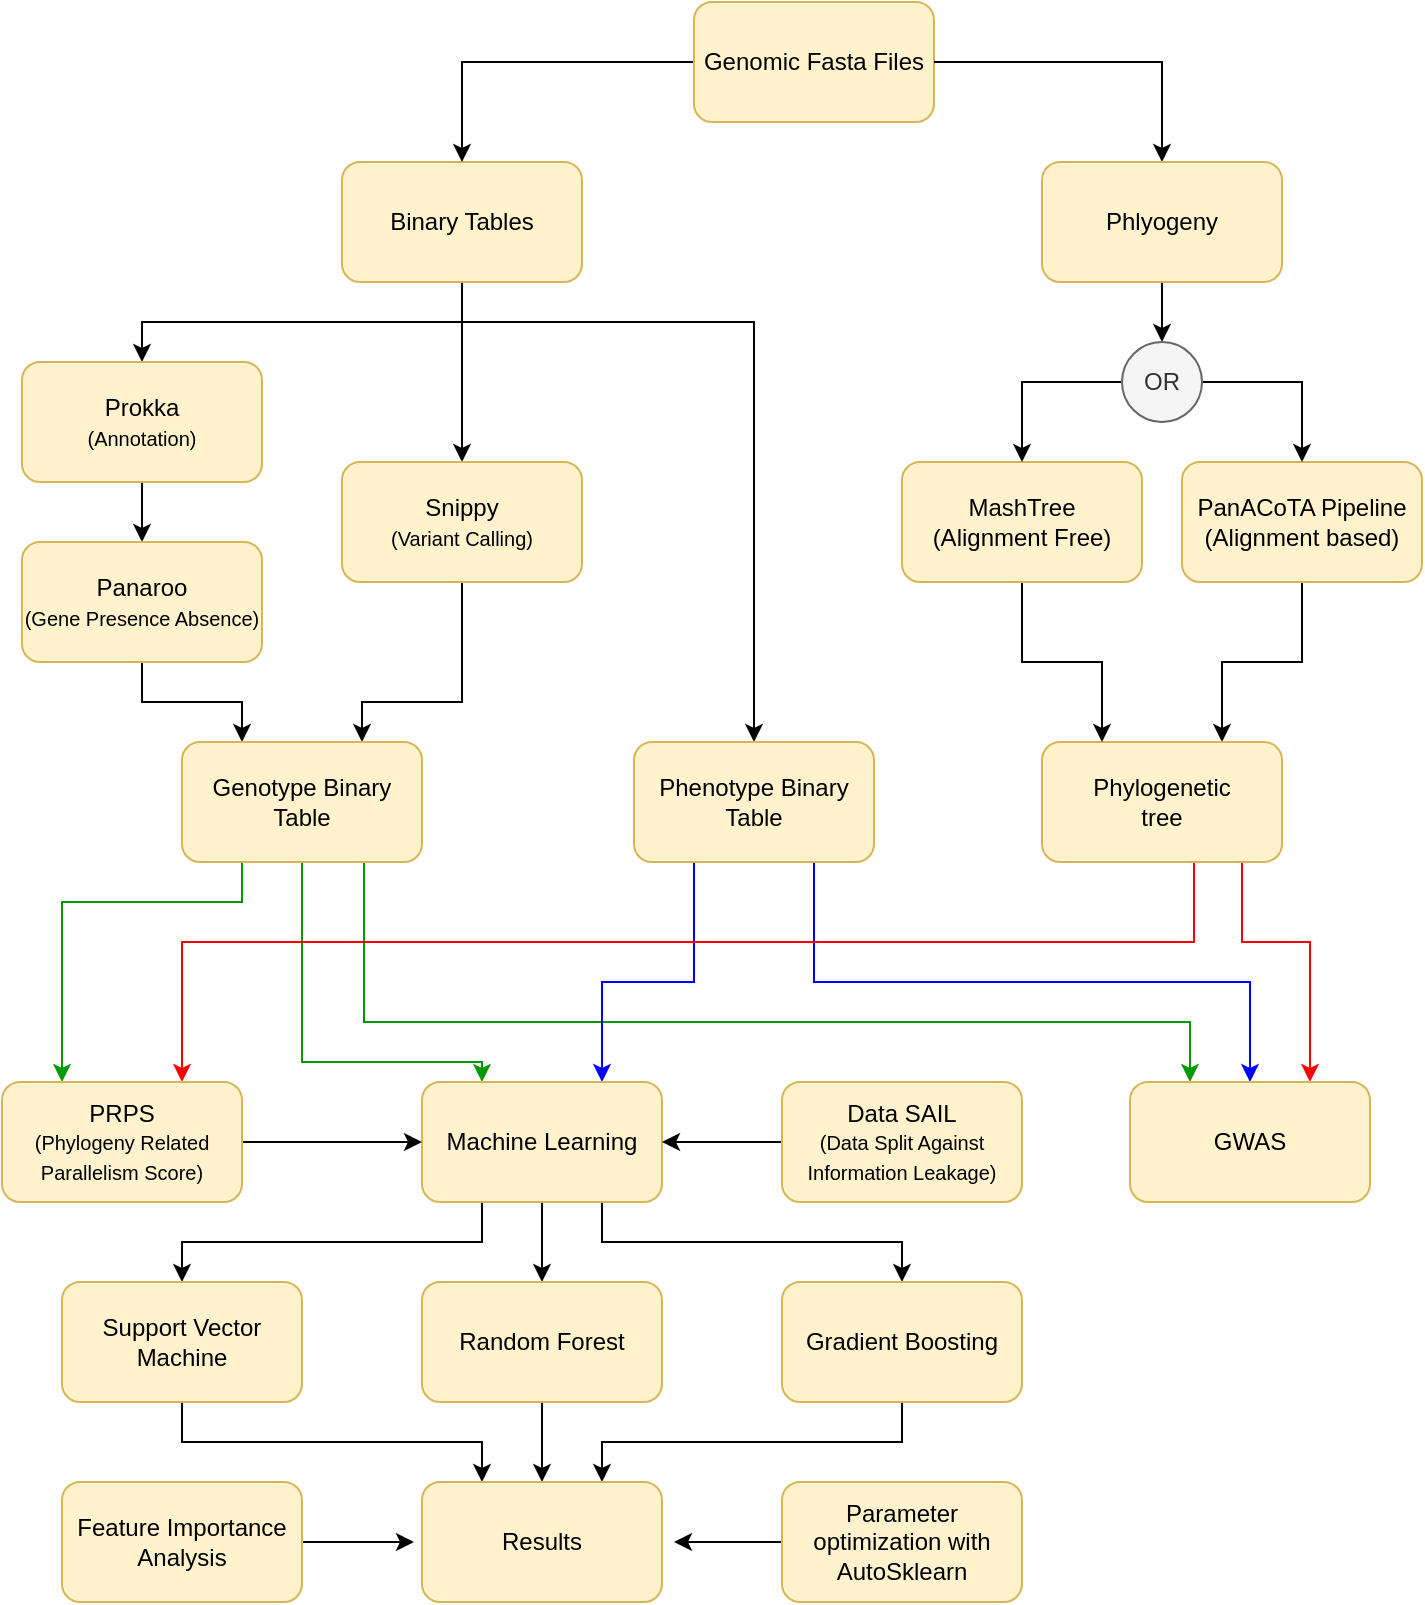 <mxfile version="24.3.0" type="device">
  <diagram name="Page-1" id="MbhGSACNb4gu_uGpFhin">
    <mxGraphModel dx="2074" dy="1179" grid="1" gridSize="10" guides="1" tooltips="1" connect="1" arrows="1" fold="1" page="1" pageScale="1" pageWidth="827" pageHeight="1169" background="none" math="0" shadow="0">
      <root>
        <mxCell id="0" />
        <mxCell id="1" parent="0" />
        <mxCell id="acNoMvWJMsMCijYzbIam-12" style="edgeStyle=orthogonalEdgeStyle;rounded=0;orthogonalLoop=1;jettySize=auto;html=1;exitX=0.5;exitY=1;exitDx=0;exitDy=0;entryX=0.5;entryY=0;entryDx=0;entryDy=0;" parent="1" source="acNoMvWJMsMCijYzbIam-1" target="acNoMvWJMsMCijYzbIam-8" edge="1">
          <mxGeometry relative="1" as="geometry">
            <Array as="points">
              <mxPoint x="289" y="180" />
              <mxPoint x="289" y="180" />
            </Array>
          </mxGeometry>
        </mxCell>
        <mxCell id="acNoMvWJMsMCijYzbIam-13" style="edgeStyle=orthogonalEdgeStyle;rounded=0;orthogonalLoop=1;jettySize=auto;html=1;exitX=0.5;exitY=1;exitDx=0;exitDy=0;entryX=0.5;entryY=0;entryDx=0;entryDy=0;strokeColor=#000000;" parent="1" source="acNoMvWJMsMCijYzbIam-1" target="acNoMvWJMsMCijYzbIam-2" edge="1">
          <mxGeometry relative="1" as="geometry" />
        </mxCell>
        <mxCell id="acNoMvWJMsMCijYzbIam-24" style="edgeStyle=orthogonalEdgeStyle;rounded=0;orthogonalLoop=1;jettySize=auto;html=1;exitX=0.5;exitY=1;exitDx=0;exitDy=0;entryX=0.5;entryY=0;entryDx=0;entryDy=0;" parent="1" source="acNoMvWJMsMCijYzbIam-1" target="acNoMvWJMsMCijYzbIam-25" edge="1">
          <mxGeometry relative="1" as="geometry">
            <mxPoint x="449" y="220" as="targetPoint" />
            <Array as="points">
              <mxPoint x="289" y="200" />
              <mxPoint x="435" y="200" />
            </Array>
          </mxGeometry>
        </mxCell>
        <mxCell id="acNoMvWJMsMCijYzbIam-1" value="Binary Tables" style="rounded=1;whiteSpace=wrap;html=1;fillColor=#fff2cc;strokeColor=#d6b656;" parent="1" vertex="1">
          <mxGeometry x="229" y="120" width="120" height="60" as="geometry" />
        </mxCell>
        <mxCell id="acNoMvWJMsMCijYzbIam-22" style="edgeStyle=orthogonalEdgeStyle;rounded=0;orthogonalLoop=1;jettySize=auto;html=1;exitX=0.5;exitY=1;exitDx=0;exitDy=0;entryX=0.5;entryY=0;entryDx=0;entryDy=0;" parent="1" source="acNoMvWJMsMCijYzbIam-2" target="acNoMvWJMsMCijYzbIam-10" edge="1">
          <mxGeometry relative="1" as="geometry" />
        </mxCell>
        <mxCell id="acNoMvWJMsMCijYzbIam-2" value="Prokka&lt;br&gt;&lt;font style=&quot;font-size: 10px;&quot;&gt;(Annotation)&lt;/font&gt;" style="whiteSpace=wrap;html=1;rounded=1;fillColor=#fff2cc;strokeColor=#d6b656;" parent="1" vertex="1">
          <mxGeometry x="69" y="220" width="120" height="60" as="geometry" />
        </mxCell>
        <mxCell id="0gsvJsnFjAPhSoMY4tv9-27" style="edgeStyle=orthogonalEdgeStyle;rounded=0;orthogonalLoop=1;jettySize=auto;html=1;exitX=0.5;exitY=1;exitDx=0;exitDy=0;entryX=0.75;entryY=0;entryDx=0;entryDy=0;" parent="1" source="acNoMvWJMsMCijYzbIam-8" target="acNoMvWJMsMCijYzbIam-19" edge="1">
          <mxGeometry relative="1" as="geometry">
            <Array as="points">
              <mxPoint x="289" y="390" />
              <mxPoint x="239" y="390" />
            </Array>
          </mxGeometry>
        </mxCell>
        <mxCell id="acNoMvWJMsMCijYzbIam-8" value="Snippy&lt;br&gt;&lt;font style=&quot;font-size: 10px;&quot;&gt;(Variant Calling)&lt;/font&gt;" style="rounded=1;whiteSpace=wrap;html=1;fillColor=#fff2cc;strokeColor=#d6b656;" parent="1" vertex="1">
          <mxGeometry x="229" y="270" width="120" height="60" as="geometry" />
        </mxCell>
        <mxCell id="acNoMvWJMsMCijYzbIam-23" style="edgeStyle=orthogonalEdgeStyle;rounded=0;orthogonalLoop=1;jettySize=auto;html=1;exitX=0.5;exitY=1;exitDx=0;exitDy=0;entryX=0.25;entryY=0;entryDx=0;entryDy=0;" parent="1" source="acNoMvWJMsMCijYzbIam-10" target="acNoMvWJMsMCijYzbIam-19" edge="1">
          <mxGeometry relative="1" as="geometry" />
        </mxCell>
        <mxCell id="acNoMvWJMsMCijYzbIam-10" value="Panaroo&lt;br&gt;&lt;font style=&quot;font-size: 10px;&quot;&gt;(Gene Presence Absence)&lt;/font&gt;" style="whiteSpace=wrap;html=1;rounded=1;fillColor=#fff2cc;strokeColor=#d6b656;" parent="1" vertex="1">
          <mxGeometry x="69" y="310" width="120" height="60" as="geometry" />
        </mxCell>
        <mxCell id="EttusDQc6cs6hr2crV58-27" style="edgeStyle=orthogonalEdgeStyle;rounded=0;orthogonalLoop=1;jettySize=auto;html=1;exitX=0.75;exitY=1;exitDx=0;exitDy=0;strokeColor=#009900;entryX=0.25;entryY=0;entryDx=0;entryDy=0;" parent="1" source="acNoMvWJMsMCijYzbIam-19" target="EttusDQc6cs6hr2crV58-15" edge="1">
          <mxGeometry relative="1" as="geometry">
            <Array as="points">
              <mxPoint x="240" y="470" />
              <mxPoint x="240" y="550" />
              <mxPoint x="653" y="550" />
            </Array>
          </mxGeometry>
        </mxCell>
        <mxCell id="EttusDQc6cs6hr2crV58-38" style="edgeStyle=orthogonalEdgeStyle;rounded=0;orthogonalLoop=1;jettySize=auto;html=1;exitX=0.5;exitY=1;exitDx=0;exitDy=0;entryX=0.25;entryY=0;entryDx=0;entryDy=0;strokeColor=#009900;" parent="1" source="acNoMvWJMsMCijYzbIam-19" target="EttusDQc6cs6hr2crV58-21" edge="1">
          <mxGeometry relative="1" as="geometry">
            <Array as="points">
              <mxPoint x="209" y="570" />
              <mxPoint x="299" y="570" />
            </Array>
          </mxGeometry>
        </mxCell>
        <mxCell id="EttusDQc6cs6hr2crV58-49" style="edgeStyle=orthogonalEdgeStyle;rounded=0;orthogonalLoop=1;jettySize=auto;html=1;exitX=0.25;exitY=1;exitDx=0;exitDy=0;entryX=0.25;entryY=0;entryDx=0;entryDy=0;strokeColor=#009900;" parent="1" source="acNoMvWJMsMCijYzbIam-19" target="EttusDQc6cs6hr2crV58-48" edge="1">
          <mxGeometry relative="1" as="geometry">
            <Array as="points">
              <mxPoint x="179" y="490" />
              <mxPoint x="89" y="490" />
            </Array>
          </mxGeometry>
        </mxCell>
        <mxCell id="acNoMvWJMsMCijYzbIam-19" value="Genotype Binary Table" style="whiteSpace=wrap;html=1;rounded=1;fillColor=#fff2cc;strokeColor=#d6b656;" parent="1" vertex="1">
          <mxGeometry x="149" y="410" width="120" height="60" as="geometry" />
        </mxCell>
        <mxCell id="EttusDQc6cs6hr2crV58-35" style="edgeStyle=orthogonalEdgeStyle;rounded=0;orthogonalLoop=1;jettySize=auto;html=1;exitX=0.75;exitY=1;exitDx=0;exitDy=0;entryX=0.5;entryY=0;entryDx=0;entryDy=0;strokeColor=#0000FF;" parent="1" source="acNoMvWJMsMCijYzbIam-25" target="EttusDQc6cs6hr2crV58-15" edge="1">
          <mxGeometry relative="1" as="geometry">
            <Array as="points">
              <mxPoint x="465" y="530" />
              <mxPoint x="683" y="530" />
            </Array>
          </mxGeometry>
        </mxCell>
        <mxCell id="0gsvJsnFjAPhSoMY4tv9-26" style="edgeStyle=orthogonalEdgeStyle;rounded=0;orthogonalLoop=1;jettySize=auto;html=1;exitX=0.25;exitY=1;exitDx=0;exitDy=0;entryX=0.75;entryY=0;entryDx=0;entryDy=0;strokeColor=#0000FF;" parent="1" source="acNoMvWJMsMCijYzbIam-25" target="EttusDQc6cs6hr2crV58-21" edge="1">
          <mxGeometry relative="1" as="geometry">
            <Array as="points">
              <mxPoint x="405" y="530" />
              <mxPoint x="359" y="530" />
            </Array>
          </mxGeometry>
        </mxCell>
        <mxCell id="acNoMvWJMsMCijYzbIam-25" value="Phenotype Binary Table" style="whiteSpace=wrap;html=1;rounded=1;fillColor=#fff2cc;strokeColor=#d6b656;" parent="1" vertex="1">
          <mxGeometry x="375" y="410" width="120" height="60" as="geometry" />
        </mxCell>
        <mxCell id="vNha-Eq_Q3oSWXkCEYLv-6" style="edgeStyle=orthogonalEdgeStyle;rounded=0;orthogonalLoop=1;jettySize=auto;html=1;exitX=0.5;exitY=1;exitDx=0;exitDy=0;entryX=0.75;entryY=0;entryDx=0;entryDy=0;" parent="1" source="EttusDQc6cs6hr2crV58-1" target="EttusDQc6cs6hr2crV58-11" edge="1">
          <mxGeometry relative="1" as="geometry" />
        </mxCell>
        <mxCell id="EttusDQc6cs6hr2crV58-1" value="PanACoTA Pipeline&lt;br&gt;(Alignment based)" style="rounded=1;whiteSpace=wrap;html=1;fillColor=#fff2cc;strokeColor=#d6b656;" parent="1" vertex="1">
          <mxGeometry x="649" y="270" width="120" height="60" as="geometry" />
        </mxCell>
        <mxCell id="EttusDQc6cs6hr2crV58-28" style="edgeStyle=orthogonalEdgeStyle;rounded=0;orthogonalLoop=1;jettySize=auto;html=1;exitX=0.75;exitY=1;exitDx=0;exitDy=0;entryX=0.75;entryY=0;entryDx=0;entryDy=0;strokeColor=#FF0000;" parent="1" source="EttusDQc6cs6hr2crV58-11" target="EttusDQc6cs6hr2crV58-15" edge="1">
          <mxGeometry relative="1" as="geometry">
            <Array as="points">
              <mxPoint x="679" y="470" />
              <mxPoint x="679" y="510" />
              <mxPoint x="713" y="510" />
            </Array>
          </mxGeometry>
        </mxCell>
        <mxCell id="EttusDQc6cs6hr2crV58-50" style="edgeStyle=orthogonalEdgeStyle;rounded=0;orthogonalLoop=1;jettySize=auto;html=1;exitX=0.25;exitY=1;exitDx=0;exitDy=0;entryX=0.75;entryY=0;entryDx=0;entryDy=0;strokeColor=#FF0000;" parent="1" source="EttusDQc6cs6hr2crV58-11" target="EttusDQc6cs6hr2crV58-48" edge="1">
          <mxGeometry relative="1" as="geometry">
            <Array as="points">
              <mxPoint x="655" y="470" />
              <mxPoint x="655" y="510" />
              <mxPoint x="149" y="510" />
            </Array>
          </mxGeometry>
        </mxCell>
        <mxCell id="EttusDQc6cs6hr2crV58-11" value="Phylogenetic&lt;br&gt;tree" style="rounded=1;whiteSpace=wrap;html=1;fillColor=#fff2cc;strokeColor=#d6b656;" parent="1" vertex="1">
          <mxGeometry x="579" y="410" width="120" height="60" as="geometry" />
        </mxCell>
        <mxCell id="EttusDQc6cs6hr2crV58-15" value="GWAS" style="rounded=1;whiteSpace=wrap;html=1;fillColor=#fff2cc;strokeColor=#d6b656;" parent="1" vertex="1">
          <mxGeometry x="623" y="580" width="120" height="60" as="geometry" />
        </mxCell>
        <mxCell id="EttusDQc6cs6hr2crV58-59" style="edgeStyle=orthogonalEdgeStyle;rounded=0;orthogonalLoop=1;jettySize=auto;html=1;exitX=0.25;exitY=1;exitDx=0;exitDy=0;entryX=0.5;entryY=0;entryDx=0;entryDy=0;" parent="1" source="EttusDQc6cs6hr2crV58-21" target="EttusDQc6cs6hr2crV58-60" edge="1">
          <mxGeometry relative="1" as="geometry">
            <mxPoint x="109" y="680" as="targetPoint" />
            <Array as="points">
              <mxPoint x="299" y="660" />
              <mxPoint x="149" y="660" />
            </Array>
          </mxGeometry>
        </mxCell>
        <mxCell id="EttusDQc6cs6hr2crV58-62" value="" style="edgeStyle=orthogonalEdgeStyle;rounded=0;orthogonalLoop=1;jettySize=auto;html=1;" parent="1" source="EttusDQc6cs6hr2crV58-21" target="EttusDQc6cs6hr2crV58-61" edge="1">
          <mxGeometry relative="1" as="geometry" />
        </mxCell>
        <mxCell id="EttusDQc6cs6hr2crV58-63" style="edgeStyle=orthogonalEdgeStyle;rounded=0;orthogonalLoop=1;jettySize=auto;html=1;exitX=0.75;exitY=1;exitDx=0;exitDy=0;entryX=0.5;entryY=0;entryDx=0;entryDy=0;" parent="1" source="EttusDQc6cs6hr2crV58-21" target="EttusDQc6cs6hr2crV58-64" edge="1">
          <mxGeometry relative="1" as="geometry">
            <mxPoint x="509" y="680" as="targetPoint" />
            <Array as="points">
              <mxPoint x="359" y="660" />
              <mxPoint x="509" y="660" />
            </Array>
          </mxGeometry>
        </mxCell>
        <mxCell id="EttusDQc6cs6hr2crV58-21" value="Machine Learning" style="rounded=1;whiteSpace=wrap;html=1;fillColor=#fff2cc;strokeColor=#d6b656;" parent="1" vertex="1">
          <mxGeometry x="269" y="580" width="120" height="60" as="geometry" />
        </mxCell>
        <mxCell id="0gsvJsnFjAPhSoMY4tv9-28" style="edgeStyle=orthogonalEdgeStyle;rounded=0;orthogonalLoop=1;jettySize=auto;html=1;exitX=1;exitY=0.5;exitDx=0;exitDy=0;entryX=0;entryY=0.5;entryDx=0;entryDy=0;" parent="1" source="EttusDQc6cs6hr2crV58-48" target="EttusDQc6cs6hr2crV58-21" edge="1">
          <mxGeometry relative="1" as="geometry" />
        </mxCell>
        <mxCell id="EttusDQc6cs6hr2crV58-48" value="PRPS&lt;br&gt;&lt;font style=&quot;font-size: 10px;&quot;&gt;(Phylogeny Related Parallelism Score)&lt;/font&gt;" style="rounded=1;whiteSpace=wrap;html=1;fillColor=#fff2cc;strokeColor=#d6b656;" parent="1" vertex="1">
          <mxGeometry x="59" y="580" width="120" height="60" as="geometry" />
        </mxCell>
        <mxCell id="0gsvJsnFjAPhSoMY4tv9-24" style="edgeStyle=orthogonalEdgeStyle;rounded=0;orthogonalLoop=1;jettySize=auto;html=1;exitX=0.5;exitY=1;exitDx=0;exitDy=0;entryX=0.25;entryY=0;entryDx=0;entryDy=0;" parent="1" source="EttusDQc6cs6hr2crV58-60" target="EttusDQc6cs6hr2crV58-70" edge="1">
          <mxGeometry relative="1" as="geometry" />
        </mxCell>
        <mxCell id="EttusDQc6cs6hr2crV58-60" value="Support Vector Machine" style="rounded=1;whiteSpace=wrap;html=1;fillColor=#fff2cc;strokeColor=#d6b656;" parent="1" vertex="1">
          <mxGeometry x="89" y="680" width="120" height="60" as="geometry" />
        </mxCell>
        <mxCell id="0gsvJsnFjAPhSoMY4tv9-23" style="edgeStyle=orthogonalEdgeStyle;rounded=0;orthogonalLoop=1;jettySize=auto;html=1;exitX=0.5;exitY=1;exitDx=0;exitDy=0;entryX=0.5;entryY=0;entryDx=0;entryDy=0;" parent="1" source="EttusDQc6cs6hr2crV58-61" target="EttusDQc6cs6hr2crV58-70" edge="1">
          <mxGeometry relative="1" as="geometry" />
        </mxCell>
        <mxCell id="EttusDQc6cs6hr2crV58-61" value="Random Forest" style="rounded=1;whiteSpace=wrap;html=1;fillColor=#fff2cc;strokeColor=#d6b656;" parent="1" vertex="1">
          <mxGeometry x="269" y="680" width="120" height="60" as="geometry" />
        </mxCell>
        <mxCell id="0gsvJsnFjAPhSoMY4tv9-25" style="edgeStyle=orthogonalEdgeStyle;rounded=0;orthogonalLoop=1;jettySize=auto;html=1;exitX=0.5;exitY=1;exitDx=0;exitDy=0;entryX=0.75;entryY=0;entryDx=0;entryDy=0;" parent="1" source="EttusDQc6cs6hr2crV58-64" target="EttusDQc6cs6hr2crV58-70" edge="1">
          <mxGeometry relative="1" as="geometry" />
        </mxCell>
        <mxCell id="EttusDQc6cs6hr2crV58-64" value="Gradient Boosting" style="rounded=1;whiteSpace=wrap;html=1;fillColor=#fff2cc;strokeColor=#d6b656;" parent="1" vertex="1">
          <mxGeometry x="449" y="680" width="120" height="60" as="geometry" />
        </mxCell>
        <mxCell id="0gsvJsnFjAPhSoMY4tv9-22" style="edgeStyle=orthogonalEdgeStyle;rounded=0;orthogonalLoop=1;jettySize=auto;html=1;exitX=0;exitY=0.5;exitDx=0;exitDy=0;" parent="1" source="EttusDQc6cs6hr2crV58-66" edge="1">
          <mxGeometry relative="1" as="geometry">
            <mxPoint x="395" y="810" as="targetPoint" />
          </mxGeometry>
        </mxCell>
        <mxCell id="EttusDQc6cs6hr2crV58-66" value="Parameter optimization with AutoSklearn" style="rounded=1;whiteSpace=wrap;html=1;fillColor=#fff2cc;strokeColor=#d6b656;" parent="1" vertex="1">
          <mxGeometry x="449" y="780" width="120" height="60" as="geometry" />
        </mxCell>
        <mxCell id="EttusDQc6cs6hr2crV58-70" value="Results" style="rounded=1;whiteSpace=wrap;html=1;fillColor=#fff2cc;strokeColor=#d6b656;" parent="1" vertex="1">
          <mxGeometry x="269" y="780" width="120" height="60" as="geometry" />
        </mxCell>
        <mxCell id="EttusDQc6cs6hr2crV58-74" style="edgeStyle=orthogonalEdgeStyle;rounded=0;orthogonalLoop=1;jettySize=auto;html=1;exitX=0;exitY=0.5;exitDx=0;exitDy=0;entryX=1;entryY=0.5;entryDx=0;entryDy=0;" parent="1" source="EttusDQc6cs6hr2crV58-72" target="EttusDQc6cs6hr2crV58-21" edge="1">
          <mxGeometry relative="1" as="geometry" />
        </mxCell>
        <mxCell id="EttusDQc6cs6hr2crV58-72" value="Data SAIL&lt;br&gt;&lt;font style=&quot;font-size: 10px;&quot;&gt;(Data Split Against Information Leakage)&lt;/font&gt;" style="rounded=1;whiteSpace=wrap;html=1;fillColor=#fff2cc;strokeColor=#d6b656;" parent="1" vertex="1">
          <mxGeometry x="449" y="580" width="120" height="60" as="geometry" />
        </mxCell>
        <mxCell id="0gsvJsnFjAPhSoMY4tv9-21" style="edgeStyle=orthogonalEdgeStyle;rounded=0;orthogonalLoop=1;jettySize=auto;html=1;exitX=1;exitY=0.5;exitDx=0;exitDy=0;" parent="1" source="hFegTtOwy7nXW7bJ5HmI-1" edge="1">
          <mxGeometry relative="1" as="geometry">
            <mxPoint x="265" y="810" as="targetPoint" />
          </mxGeometry>
        </mxCell>
        <mxCell id="hFegTtOwy7nXW7bJ5HmI-1" value="Feature Importance Analysis" style="rounded=1;whiteSpace=wrap;html=1;fillColor=#fff2cc;strokeColor=#d6b656;" parent="1" vertex="1">
          <mxGeometry x="89" y="780" width="120" height="60" as="geometry" />
        </mxCell>
        <mxCell id="hFegTtOwy7nXW7bJ5HmI-9" style="edgeStyle=orthogonalEdgeStyle;rounded=0;orthogonalLoop=1;jettySize=auto;html=1;entryX=0.5;entryY=0;entryDx=0;entryDy=0;" parent="1" source="hFegTtOwy7nXW7bJ5HmI-8" target="acNoMvWJMsMCijYzbIam-1" edge="1">
          <mxGeometry relative="1" as="geometry" />
        </mxCell>
        <mxCell id="hFegTtOwy7nXW7bJ5HmI-8" value="Genomic Fasta Files" style="rounded=1;whiteSpace=wrap;html=1;fillColor=#fff2cc;strokeColor=#d6b656;" parent="1" vertex="1">
          <mxGeometry x="405" y="40" width="120" height="60" as="geometry" />
        </mxCell>
        <mxCell id="vNha-Eq_Q3oSWXkCEYLv-5" style="edgeStyle=orthogonalEdgeStyle;rounded=0;orthogonalLoop=1;jettySize=auto;html=1;exitX=0.5;exitY=1;exitDx=0;exitDy=0;entryX=0.25;entryY=0;entryDx=0;entryDy=0;" parent="1" source="vNha-Eq_Q3oSWXkCEYLv-2" target="EttusDQc6cs6hr2crV58-11" edge="1">
          <mxGeometry relative="1" as="geometry" />
        </mxCell>
        <mxCell id="vNha-Eq_Q3oSWXkCEYLv-2" value="MashTree&lt;br&gt;(Alignment Free)" style="rounded=1;whiteSpace=wrap;html=1;fillColor=#fff2cc;strokeColor=#d6b656;" parent="1" vertex="1">
          <mxGeometry x="509" y="270" width="120" height="60" as="geometry" />
        </mxCell>
        <mxCell id="0gsvJsnFjAPhSoMY4tv9-5" style="edgeStyle=orthogonalEdgeStyle;rounded=0;orthogonalLoop=1;jettySize=auto;html=1;exitX=1;exitY=0.5;exitDx=0;exitDy=0;entryX=0.5;entryY=0;entryDx=0;entryDy=0;" parent="1" source="hFegTtOwy7nXW7bJ5HmI-8" target="0gsvJsnFjAPhSoMY4tv9-8" edge="1">
          <mxGeometry relative="1" as="geometry">
            <mxPoint x="583" y="70" as="targetPoint" />
          </mxGeometry>
        </mxCell>
        <mxCell id="0gsvJsnFjAPhSoMY4tv9-18" style="edgeStyle=orthogonalEdgeStyle;rounded=0;orthogonalLoop=1;jettySize=auto;html=1;exitX=0.5;exitY=1;exitDx=0;exitDy=0;entryX=0.5;entryY=0;entryDx=0;entryDy=0;" parent="1" source="0gsvJsnFjAPhSoMY4tv9-8" target="0gsvJsnFjAPhSoMY4tv9-16" edge="1">
          <mxGeometry relative="1" as="geometry" />
        </mxCell>
        <mxCell id="0gsvJsnFjAPhSoMY4tv9-8" value="Phlyogeny" style="rounded=1;whiteSpace=wrap;html=1;fillColor=#fff2cc;strokeColor=#d6b656;" parent="1" vertex="1">
          <mxGeometry x="579" y="120" width="120" height="60" as="geometry" />
        </mxCell>
        <mxCell id="0gsvJsnFjAPhSoMY4tv9-19" style="edgeStyle=orthogonalEdgeStyle;rounded=0;orthogonalLoop=1;jettySize=auto;html=1;exitX=0;exitY=0.5;exitDx=0;exitDy=0;entryX=0.5;entryY=0;entryDx=0;entryDy=0;" parent="1" source="0gsvJsnFjAPhSoMY4tv9-16" target="vNha-Eq_Q3oSWXkCEYLv-2" edge="1">
          <mxGeometry relative="1" as="geometry" />
        </mxCell>
        <mxCell id="0gsvJsnFjAPhSoMY4tv9-20" style="edgeStyle=orthogonalEdgeStyle;rounded=0;orthogonalLoop=1;jettySize=auto;html=1;exitX=1;exitY=0.5;exitDx=0;exitDy=0;entryX=0.5;entryY=0;entryDx=0;entryDy=0;" parent="1" source="0gsvJsnFjAPhSoMY4tv9-16" target="EttusDQc6cs6hr2crV58-1" edge="1">
          <mxGeometry relative="1" as="geometry" />
        </mxCell>
        <mxCell id="0gsvJsnFjAPhSoMY4tv9-16" value="OR" style="ellipse;whiteSpace=wrap;html=1;aspect=fixed;fillColor=#f5f5f5;fontColor=#333333;strokeColor=#666666;" parent="1" vertex="1">
          <mxGeometry x="619" y="210" width="40" height="40" as="geometry" />
        </mxCell>
      </root>
    </mxGraphModel>
  </diagram>
</mxfile>
